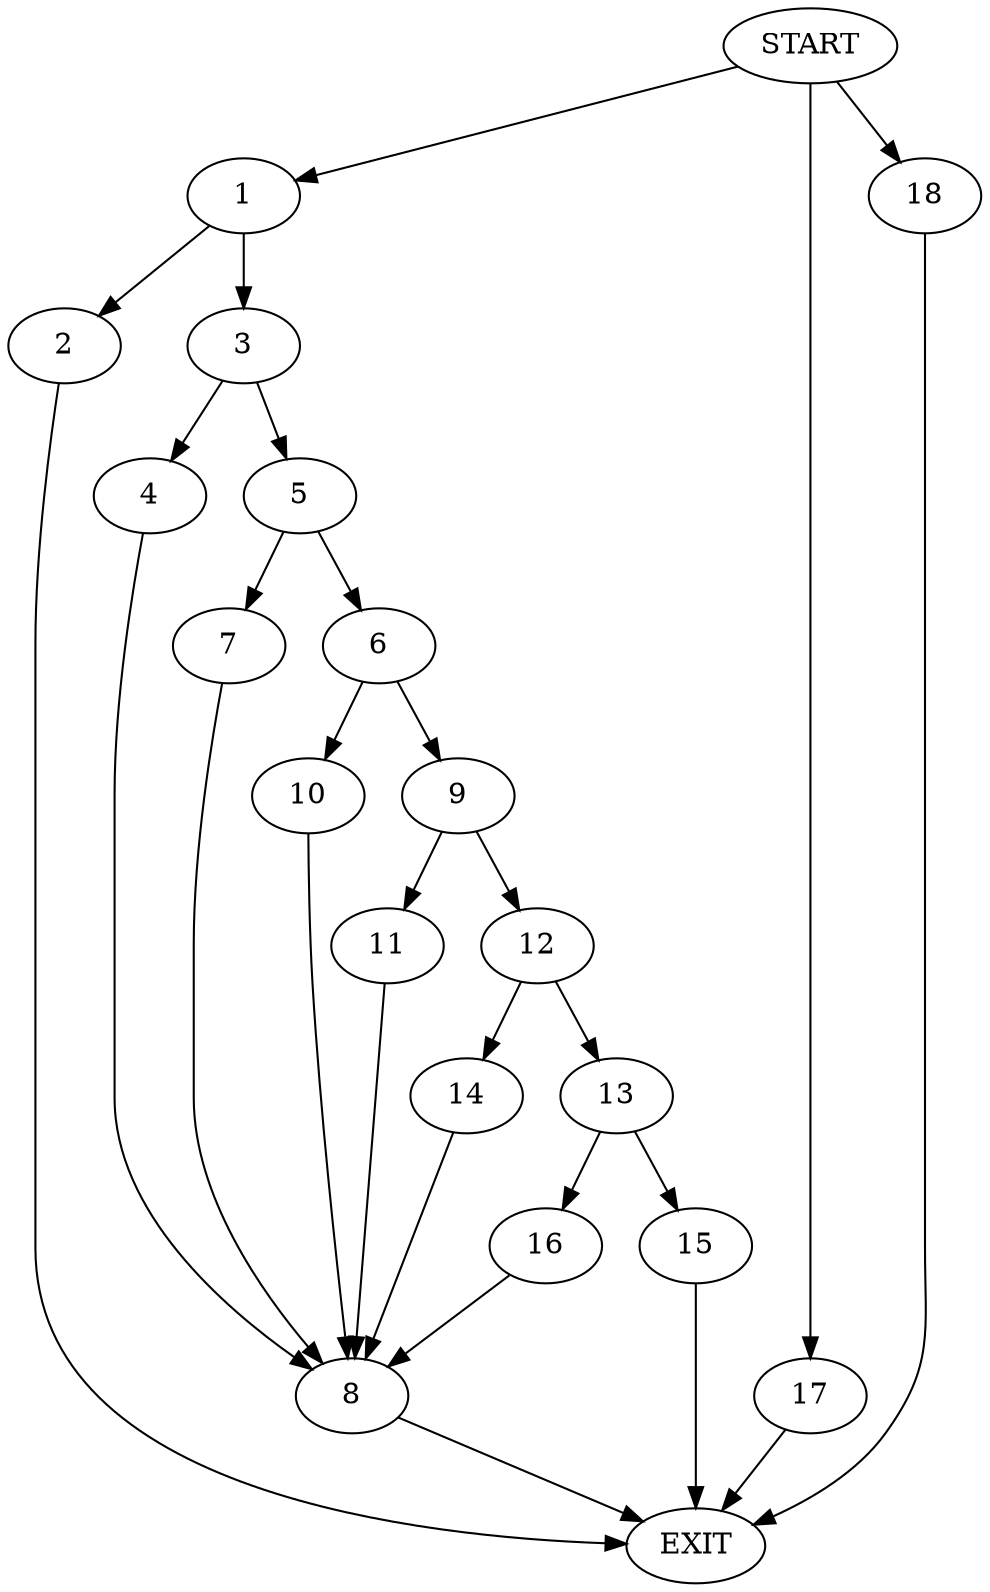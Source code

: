 digraph {
0 [label="START"]
19 [label="EXIT"]
0 -> 1
1 -> 2
1 -> 3
2 -> 19
3 -> 4
3 -> 5
5 -> 6
5 -> 7
4 -> 8
8 -> 19
7 -> 8
6 -> 9
6 -> 10
10 -> 8
9 -> 11
9 -> 12
11 -> 8
12 -> 13
12 -> 14
13 -> 15
13 -> 16
14 -> 8
15 -> 19
16 -> 8
0 -> 17
17 -> 19
0 -> 18
18 -> 19
}
